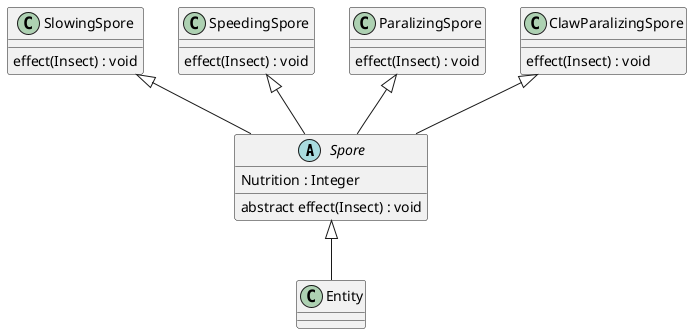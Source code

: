 @startuml spore

Spore <|-- Entity

abstract class Spore{
    Nutrition : Integer
    abstract effect(Insect) : void
}

SlowingSpore <|--Spore
class SlowingSpore{
    effect(Insect) : void

}

SpeedingSpore <|--Spore
class SpeedingSpore{
    effect(Insect) : void

}

ParalizingSpore <|--Spore
class ParalizingSpore{
    effect(Insect) : void

}

ClawParalizingSpore <|--Spore
class ClawParalizingSpore{
    effect(Insect) : void

}
@enduml	